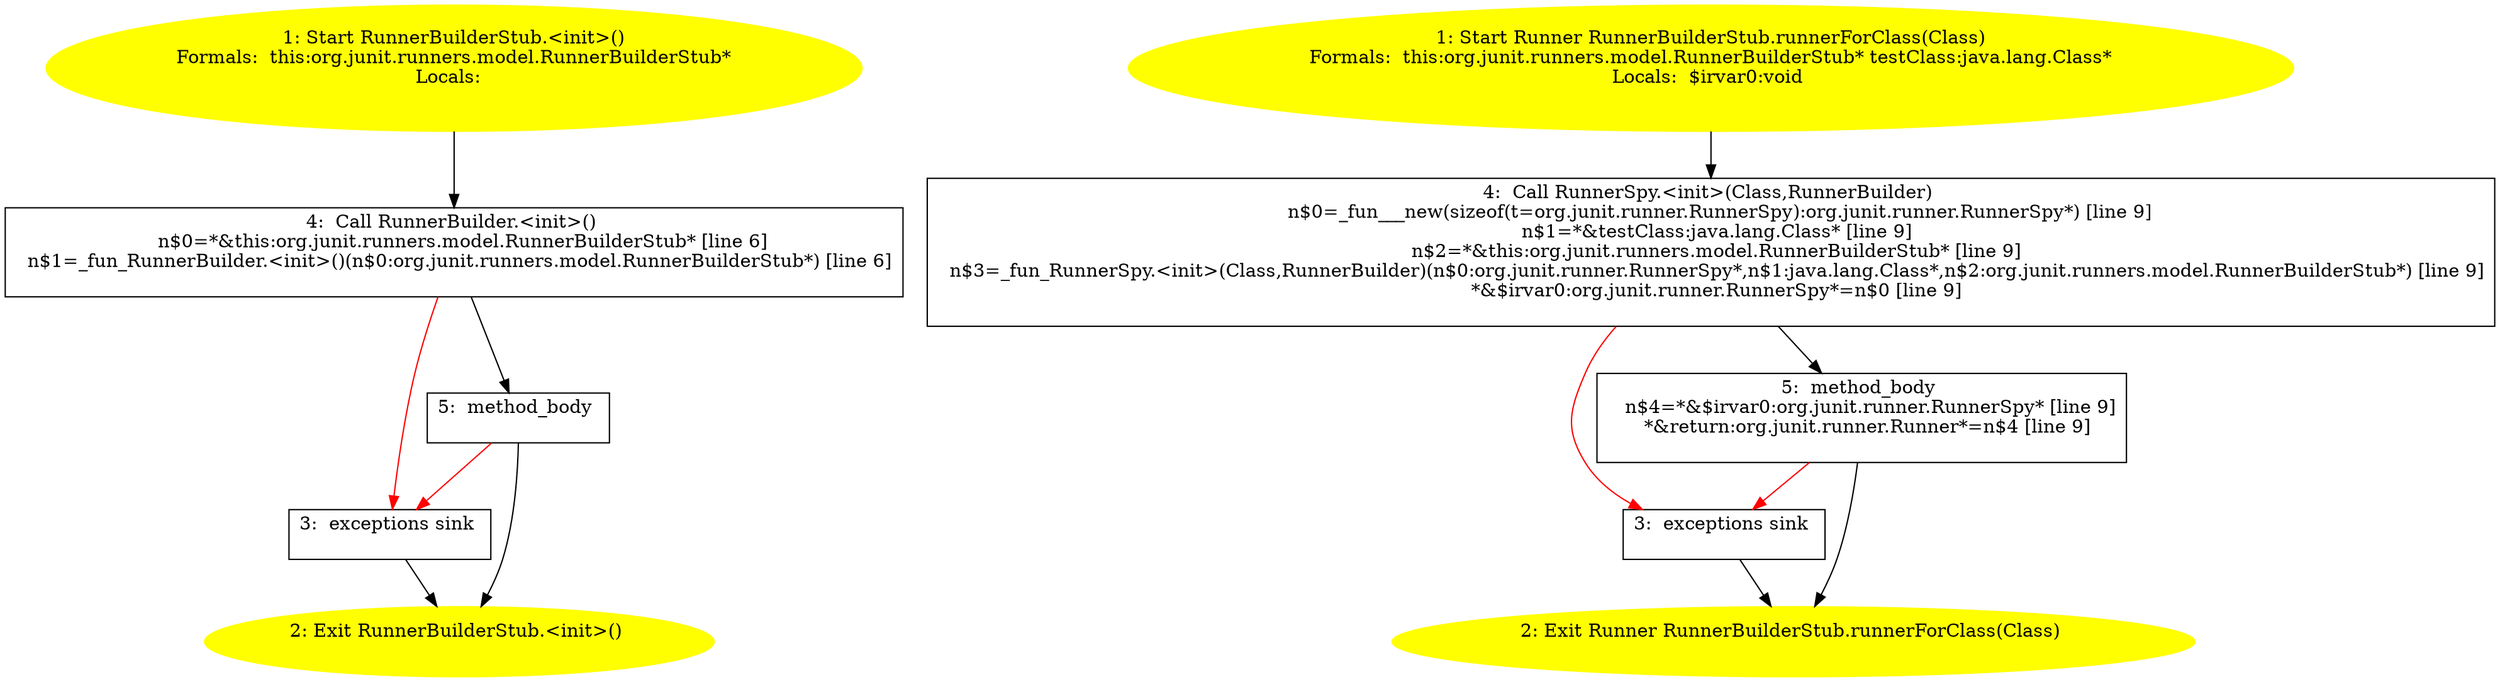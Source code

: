 /* @generated */
digraph cfg {
"org.junit.runners.model.RunnerBuilderStub.<init>().dee0181aae1035dadd0c0f1d0a534f77_1" [label="1: Start RunnerBuilderStub.<init>()\nFormals:  this:org.junit.runners.model.RunnerBuilderStub*\nLocals:  \n  " color=yellow style=filled]
	

	 "org.junit.runners.model.RunnerBuilderStub.<init>().dee0181aae1035dadd0c0f1d0a534f77_1" -> "org.junit.runners.model.RunnerBuilderStub.<init>().dee0181aae1035dadd0c0f1d0a534f77_4" ;
"org.junit.runners.model.RunnerBuilderStub.<init>().dee0181aae1035dadd0c0f1d0a534f77_2" [label="2: Exit RunnerBuilderStub.<init>() \n  " color=yellow style=filled]
	

"org.junit.runners.model.RunnerBuilderStub.<init>().dee0181aae1035dadd0c0f1d0a534f77_3" [label="3:  exceptions sink \n  " shape="box"]
	

	 "org.junit.runners.model.RunnerBuilderStub.<init>().dee0181aae1035dadd0c0f1d0a534f77_3" -> "org.junit.runners.model.RunnerBuilderStub.<init>().dee0181aae1035dadd0c0f1d0a534f77_2" ;
"org.junit.runners.model.RunnerBuilderStub.<init>().dee0181aae1035dadd0c0f1d0a534f77_4" [label="4:  Call RunnerBuilder.<init>() \n   n$0=*&this:org.junit.runners.model.RunnerBuilderStub* [line 6]\n  n$1=_fun_RunnerBuilder.<init>()(n$0:org.junit.runners.model.RunnerBuilderStub*) [line 6]\n " shape="box"]
	

	 "org.junit.runners.model.RunnerBuilderStub.<init>().dee0181aae1035dadd0c0f1d0a534f77_4" -> "org.junit.runners.model.RunnerBuilderStub.<init>().dee0181aae1035dadd0c0f1d0a534f77_5" ;
	 "org.junit.runners.model.RunnerBuilderStub.<init>().dee0181aae1035dadd0c0f1d0a534f77_4" -> "org.junit.runners.model.RunnerBuilderStub.<init>().dee0181aae1035dadd0c0f1d0a534f77_3" [color="red" ];
"org.junit.runners.model.RunnerBuilderStub.<init>().dee0181aae1035dadd0c0f1d0a534f77_5" [label="5:  method_body \n  " shape="box"]
	

	 "org.junit.runners.model.RunnerBuilderStub.<init>().dee0181aae1035dadd0c0f1d0a534f77_5" -> "org.junit.runners.model.RunnerBuilderStub.<init>().dee0181aae1035dadd0c0f1d0a534f77_2" ;
	 "org.junit.runners.model.RunnerBuilderStub.<init>().dee0181aae1035dadd0c0f1d0a534f77_5" -> "org.junit.runners.model.RunnerBuilderStub.<init>().dee0181aae1035dadd0c0f1d0a534f77_3" [color="red" ];
"org.junit.runners.model.RunnerBuilderStub.runnerForClass(java.lang.Class):org.junit.runner.Runner.c2f49b912b9b979d51cf341b7cd40c53_1" [label="1: Start Runner RunnerBuilderStub.runnerForClass(Class)\nFormals:  this:org.junit.runners.model.RunnerBuilderStub* testClass:java.lang.Class*\nLocals:  $irvar0:void \n  " color=yellow style=filled]
	

	 "org.junit.runners.model.RunnerBuilderStub.runnerForClass(java.lang.Class):org.junit.runner.Runner.c2f49b912b9b979d51cf341b7cd40c53_1" -> "org.junit.runners.model.RunnerBuilderStub.runnerForClass(java.lang.Class):org.junit.runner.Runner.c2f49b912b9b979d51cf341b7cd40c53_4" ;
"org.junit.runners.model.RunnerBuilderStub.runnerForClass(java.lang.Class):org.junit.runner.Runner.c2f49b912b9b979d51cf341b7cd40c53_2" [label="2: Exit Runner RunnerBuilderStub.runnerForClass(Class) \n  " color=yellow style=filled]
	

"org.junit.runners.model.RunnerBuilderStub.runnerForClass(java.lang.Class):org.junit.runner.Runner.c2f49b912b9b979d51cf341b7cd40c53_3" [label="3:  exceptions sink \n  " shape="box"]
	

	 "org.junit.runners.model.RunnerBuilderStub.runnerForClass(java.lang.Class):org.junit.runner.Runner.c2f49b912b9b979d51cf341b7cd40c53_3" -> "org.junit.runners.model.RunnerBuilderStub.runnerForClass(java.lang.Class):org.junit.runner.Runner.c2f49b912b9b979d51cf341b7cd40c53_2" ;
"org.junit.runners.model.RunnerBuilderStub.runnerForClass(java.lang.Class):org.junit.runner.Runner.c2f49b912b9b979d51cf341b7cd40c53_4" [label="4:  Call RunnerSpy.<init>(Class,RunnerBuilder) \n   n$0=_fun___new(sizeof(t=org.junit.runner.RunnerSpy):org.junit.runner.RunnerSpy*) [line 9]\n  n$1=*&testClass:java.lang.Class* [line 9]\n  n$2=*&this:org.junit.runners.model.RunnerBuilderStub* [line 9]\n  n$3=_fun_RunnerSpy.<init>(Class,RunnerBuilder)(n$0:org.junit.runner.RunnerSpy*,n$1:java.lang.Class*,n$2:org.junit.runners.model.RunnerBuilderStub*) [line 9]\n  *&$irvar0:org.junit.runner.RunnerSpy*=n$0 [line 9]\n " shape="box"]
	

	 "org.junit.runners.model.RunnerBuilderStub.runnerForClass(java.lang.Class):org.junit.runner.Runner.c2f49b912b9b979d51cf341b7cd40c53_4" -> "org.junit.runners.model.RunnerBuilderStub.runnerForClass(java.lang.Class):org.junit.runner.Runner.c2f49b912b9b979d51cf341b7cd40c53_5" ;
	 "org.junit.runners.model.RunnerBuilderStub.runnerForClass(java.lang.Class):org.junit.runner.Runner.c2f49b912b9b979d51cf341b7cd40c53_4" -> "org.junit.runners.model.RunnerBuilderStub.runnerForClass(java.lang.Class):org.junit.runner.Runner.c2f49b912b9b979d51cf341b7cd40c53_3" [color="red" ];
"org.junit.runners.model.RunnerBuilderStub.runnerForClass(java.lang.Class):org.junit.runner.Runner.c2f49b912b9b979d51cf341b7cd40c53_5" [label="5:  method_body \n   n$4=*&$irvar0:org.junit.runner.RunnerSpy* [line 9]\n  *&return:org.junit.runner.Runner*=n$4 [line 9]\n " shape="box"]
	

	 "org.junit.runners.model.RunnerBuilderStub.runnerForClass(java.lang.Class):org.junit.runner.Runner.c2f49b912b9b979d51cf341b7cd40c53_5" -> "org.junit.runners.model.RunnerBuilderStub.runnerForClass(java.lang.Class):org.junit.runner.Runner.c2f49b912b9b979d51cf341b7cd40c53_2" ;
	 "org.junit.runners.model.RunnerBuilderStub.runnerForClass(java.lang.Class):org.junit.runner.Runner.c2f49b912b9b979d51cf341b7cd40c53_5" -> "org.junit.runners.model.RunnerBuilderStub.runnerForClass(java.lang.Class):org.junit.runner.Runner.c2f49b912b9b979d51cf341b7cd40c53_3" [color="red" ];
}
